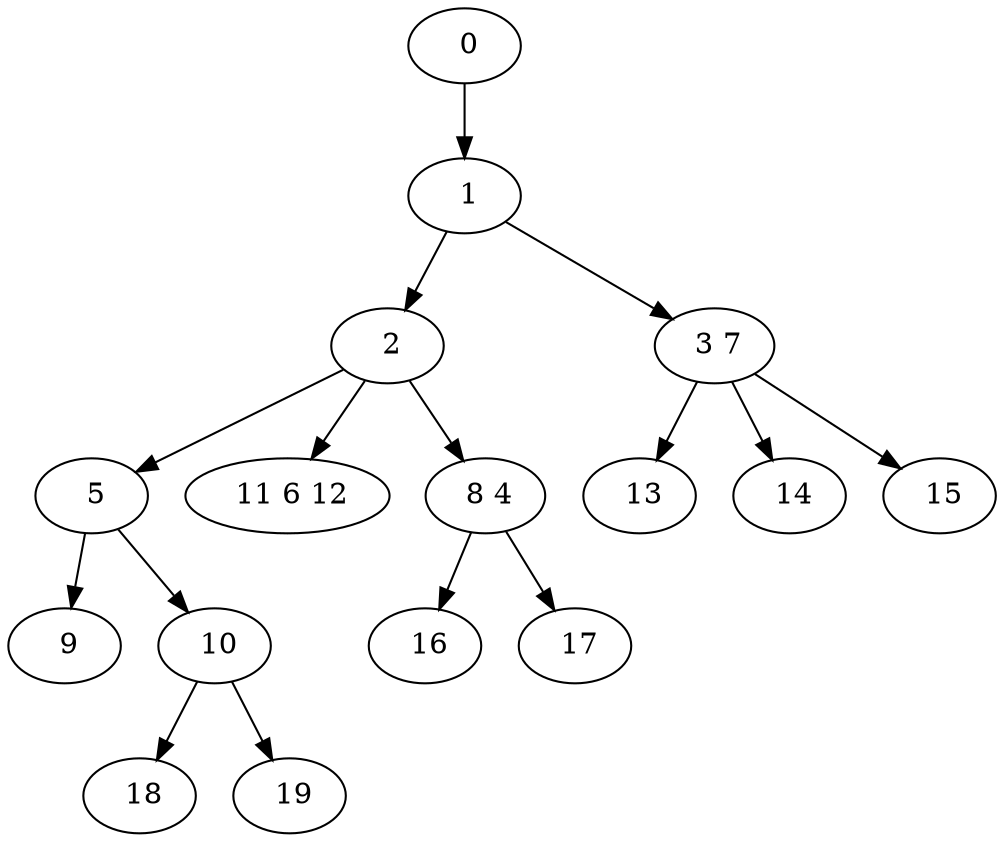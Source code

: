 digraph mytree {
" 0" -> " 1";
" 1" -> " 2";
" 1" -> " 3 7";
" 2" -> " 5";
" 2" -> " 11 6 12";
" 2" -> " 8 4";
" 3 7" -> " 13";
" 3 7" -> " 14";
" 3 7" -> " 15";
" 5" -> " 9";
" 5" -> " 10";
" 11 6 12";
" 8 4" -> " 16";
" 8 4" -> " 17";
" 9";
" 10" -> " 18";
" 10" -> " 19";
" 18";
" 19";
" 16";
" 17";
" 13";
" 14";
" 15";
}
